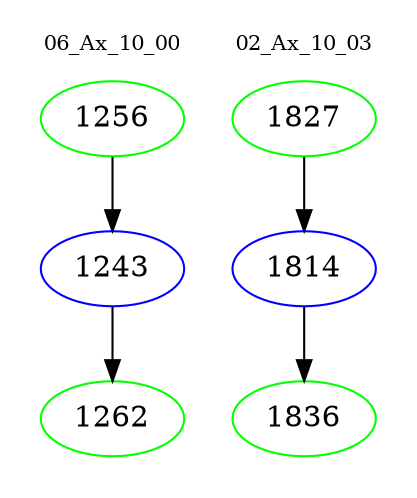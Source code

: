 digraph{
subgraph cluster_0 {
color = white
label = "06_Ax_10_00";
fontsize=10;
T0_1256 [label="1256", color="green"]
T0_1256 -> T0_1243 [color="black"]
T0_1243 [label="1243", color="blue"]
T0_1243 -> T0_1262 [color="black"]
T0_1262 [label="1262", color="green"]
}
subgraph cluster_1 {
color = white
label = "02_Ax_10_03";
fontsize=10;
T1_1827 [label="1827", color="green"]
T1_1827 -> T1_1814 [color="black"]
T1_1814 [label="1814", color="blue"]
T1_1814 -> T1_1836 [color="black"]
T1_1836 [label="1836", color="green"]
}
}
